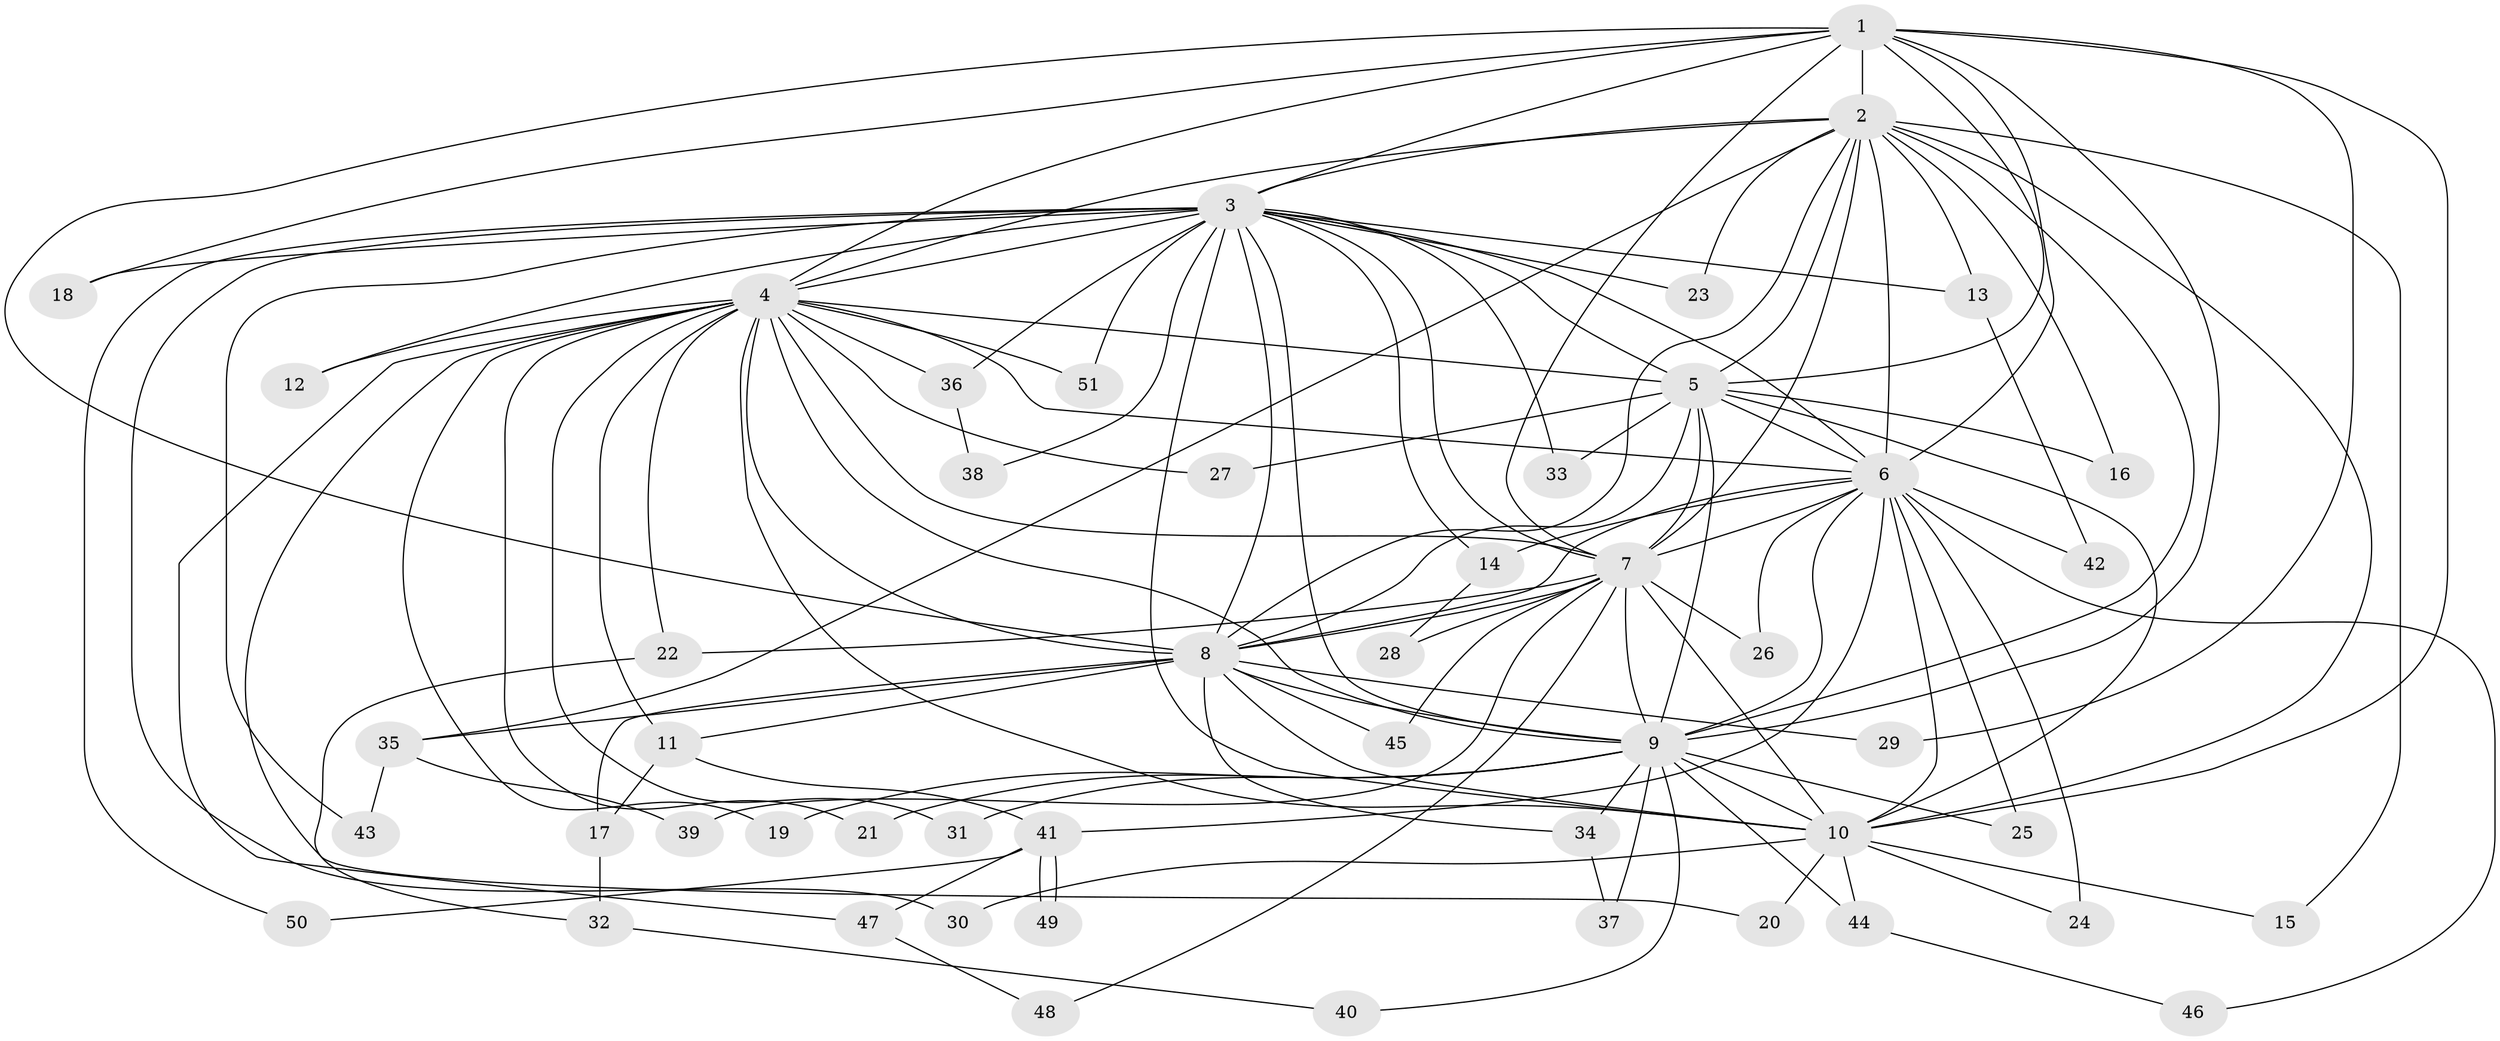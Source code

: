 // coarse degree distribution, {12: 0.02631578947368421, 16: 0.02631578947368421, 17: 0.05263157894736842, 13: 0.07894736842105263, 11: 0.02631578947368421, 4: 0.05263157894736842, 2: 0.631578947368421, 3: 0.07894736842105263, 7: 0.02631578947368421}
// Generated by graph-tools (version 1.1) at 2025/23/03/03/25 07:23:47]
// undirected, 51 vertices, 127 edges
graph export_dot {
graph [start="1"]
  node [color=gray90,style=filled];
  1;
  2;
  3;
  4;
  5;
  6;
  7;
  8;
  9;
  10;
  11;
  12;
  13;
  14;
  15;
  16;
  17;
  18;
  19;
  20;
  21;
  22;
  23;
  24;
  25;
  26;
  27;
  28;
  29;
  30;
  31;
  32;
  33;
  34;
  35;
  36;
  37;
  38;
  39;
  40;
  41;
  42;
  43;
  44;
  45;
  46;
  47;
  48;
  49;
  50;
  51;
  1 -- 2;
  1 -- 3;
  1 -- 4;
  1 -- 5;
  1 -- 6;
  1 -- 7;
  1 -- 8;
  1 -- 9;
  1 -- 10;
  1 -- 18;
  1 -- 29;
  2 -- 3;
  2 -- 4;
  2 -- 5;
  2 -- 6;
  2 -- 7;
  2 -- 8;
  2 -- 9;
  2 -- 10;
  2 -- 13;
  2 -- 15;
  2 -- 16;
  2 -- 23;
  2 -- 35;
  3 -- 4;
  3 -- 5;
  3 -- 6;
  3 -- 7;
  3 -- 8;
  3 -- 9;
  3 -- 10;
  3 -- 12;
  3 -- 13;
  3 -- 14;
  3 -- 18;
  3 -- 23;
  3 -- 30;
  3 -- 33;
  3 -- 36;
  3 -- 38;
  3 -- 43;
  3 -- 50;
  3 -- 51;
  4 -- 5;
  4 -- 6;
  4 -- 7;
  4 -- 8;
  4 -- 9;
  4 -- 10;
  4 -- 11;
  4 -- 12;
  4 -- 19;
  4 -- 20;
  4 -- 21;
  4 -- 22;
  4 -- 27;
  4 -- 31;
  4 -- 36;
  4 -- 47;
  4 -- 51;
  5 -- 6;
  5 -- 7;
  5 -- 8;
  5 -- 9;
  5 -- 10;
  5 -- 16;
  5 -- 27;
  5 -- 33;
  6 -- 7;
  6 -- 8;
  6 -- 9;
  6 -- 10;
  6 -- 14;
  6 -- 24;
  6 -- 25;
  6 -- 26;
  6 -- 41;
  6 -- 42;
  6 -- 46;
  7 -- 8;
  7 -- 9;
  7 -- 10;
  7 -- 22;
  7 -- 26;
  7 -- 28;
  7 -- 39;
  7 -- 45;
  7 -- 48;
  8 -- 9;
  8 -- 10;
  8 -- 11;
  8 -- 17;
  8 -- 29;
  8 -- 34;
  8 -- 35;
  8 -- 45;
  9 -- 10;
  9 -- 19;
  9 -- 21;
  9 -- 25;
  9 -- 31;
  9 -- 34;
  9 -- 37;
  9 -- 40;
  9 -- 44;
  10 -- 15;
  10 -- 20;
  10 -- 24;
  10 -- 30;
  10 -- 44;
  11 -- 17;
  11 -- 41;
  13 -- 42;
  14 -- 28;
  17 -- 32;
  22 -- 32;
  32 -- 40;
  34 -- 37;
  35 -- 39;
  35 -- 43;
  36 -- 38;
  41 -- 47;
  41 -- 49;
  41 -- 49;
  41 -- 50;
  44 -- 46;
  47 -- 48;
}
